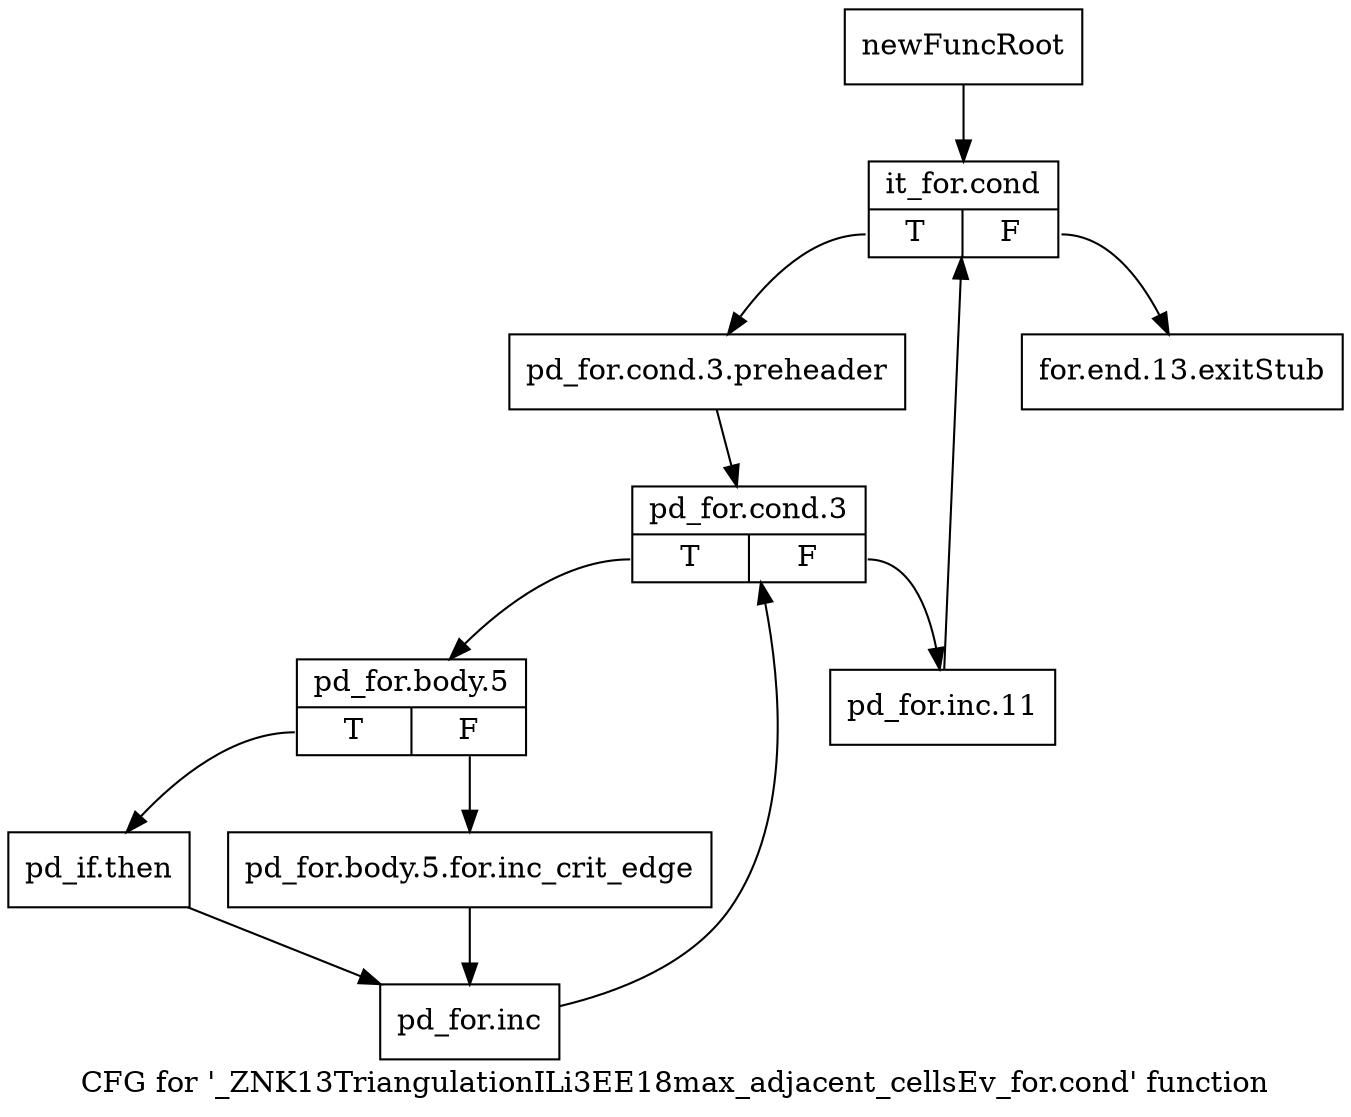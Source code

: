 digraph "CFG for '_ZNK13TriangulationILi3EE18max_adjacent_cellsEv_for.cond' function" {
	label="CFG for '_ZNK13TriangulationILi3EE18max_adjacent_cellsEv_for.cond' function";

	Node0x989f280 [shape=record,label="{newFuncRoot}"];
	Node0x989f280 -> Node0x989f320;
	Node0x989f2d0 [shape=record,label="{for.end.13.exitStub}"];
	Node0x989f320 [shape=record,label="{it_for.cond|{<s0>T|<s1>F}}"];
	Node0x989f320:s0 -> Node0x989f370;
	Node0x989f320:s1 -> Node0x989f2d0;
	Node0x989f370 [shape=record,label="{pd_for.cond.3.preheader}"];
	Node0x989f370 -> Node0x989f3c0;
	Node0x989f3c0 [shape=record,label="{pd_for.cond.3|{<s0>T|<s1>F}}"];
	Node0x989f3c0:s0 -> Node0x989f460;
	Node0x989f3c0:s1 -> Node0x989f410;
	Node0x989f410 [shape=record,label="{pd_for.inc.11}"];
	Node0x989f410 -> Node0x989f320;
	Node0x989f460 [shape=record,label="{pd_for.body.5|{<s0>T|<s1>F}}"];
	Node0x989f460:s0 -> Node0x989f500;
	Node0x989f460:s1 -> Node0x989f4b0;
	Node0x989f4b0 [shape=record,label="{pd_for.body.5.for.inc_crit_edge}"];
	Node0x989f4b0 -> Node0x989f550;
	Node0x989f500 [shape=record,label="{pd_if.then}"];
	Node0x989f500 -> Node0x989f550;
	Node0x989f550 [shape=record,label="{pd_for.inc}"];
	Node0x989f550 -> Node0x989f3c0;
}
